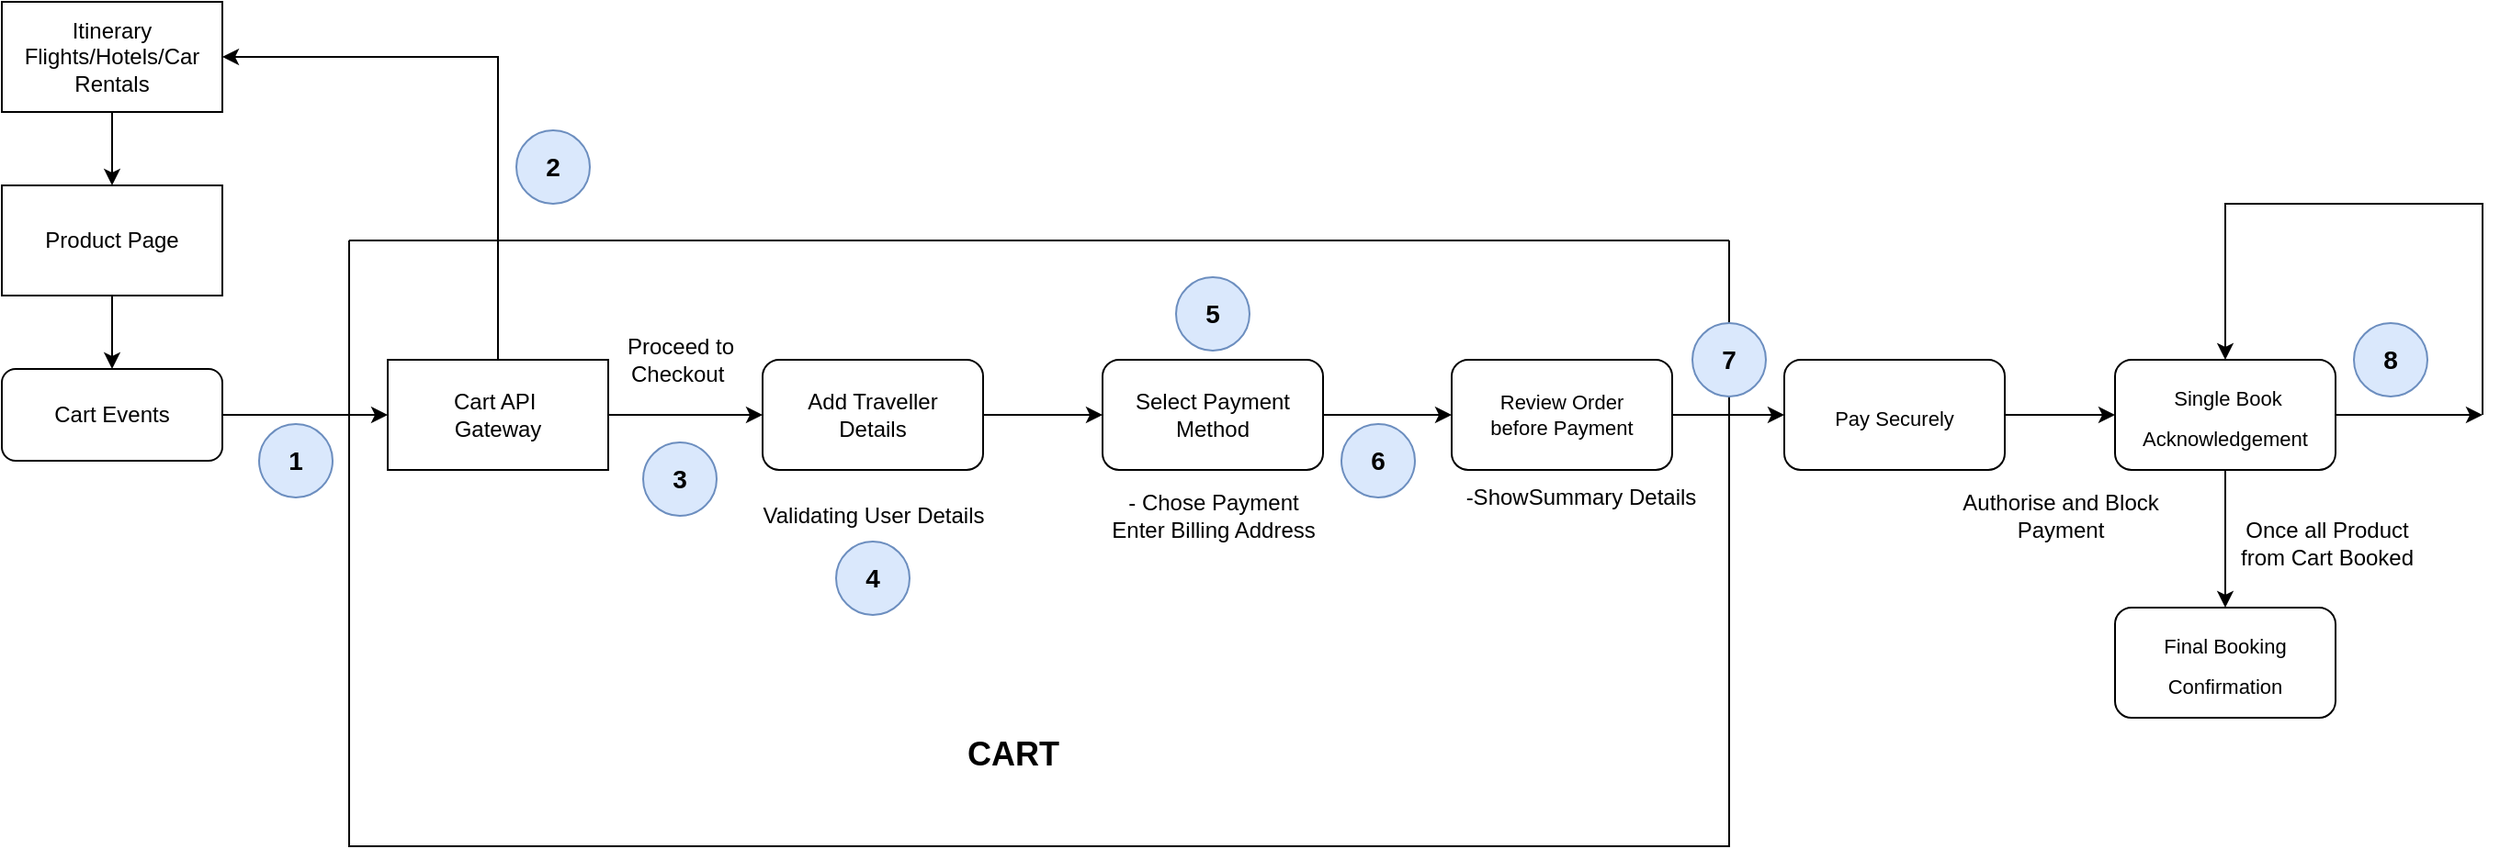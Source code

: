 <mxfile version="18.0.2" type="embed"><diagram id="nXlMbTtOhltN8MSmh6W0" name="Page-1"><mxGraphModel dx="1133" dy="791" grid="1" gridSize="10" guides="1" tooltips="1" connect="1" arrows="1" fold="1" page="1" pageScale="1" pageWidth="1169" pageHeight="827" math="0" shadow="0"><root><mxCell id="0"/><mxCell id="1" parent="0"/><mxCell id="tVF3ZYw4q2y55Jy2EUxW-3" value="" style="edgeStyle=orthogonalEdgeStyle;rounded=0;orthogonalLoop=1;jettySize=auto;html=1;" parent="1" source="tVF3ZYw4q2y55Jy2EUxW-1" target="tVF3ZYw4q2y55Jy2EUxW-2" edge="1"><mxGeometry relative="1" as="geometry"/></mxCell><mxCell id="tVF3ZYw4q2y55Jy2EUxW-1" value="Itinerary&lt;br&gt;Flights/Hotels/Car Rentals" style="rounded=0;whiteSpace=wrap;html=1;" parent="1" vertex="1"><mxGeometry x="70" y="40" width="120" height="60" as="geometry"/></mxCell><mxCell id="tVF3ZYw4q2y55Jy2EUxW-5" value="" style="edgeStyle=orthogonalEdgeStyle;rounded=0;orthogonalLoop=1;jettySize=auto;html=1;" parent="1" source="tVF3ZYw4q2y55Jy2EUxW-2" target="tVF3ZYw4q2y55Jy2EUxW-4" edge="1"><mxGeometry relative="1" as="geometry"/></mxCell><mxCell id="tVF3ZYw4q2y55Jy2EUxW-2" value="Product Page" style="rounded=0;whiteSpace=wrap;html=1;" parent="1" vertex="1"><mxGeometry x="70" y="140" width="120" height="60" as="geometry"/></mxCell><mxCell id="tVF3ZYw4q2y55Jy2EUxW-8" value="" style="edgeStyle=orthogonalEdgeStyle;rounded=0;orthogonalLoop=1;jettySize=auto;html=1;" parent="1" source="tVF3ZYw4q2y55Jy2EUxW-4" target="tVF3ZYw4q2y55Jy2EUxW-7" edge="1"><mxGeometry relative="1" as="geometry"/></mxCell><mxCell id="tVF3ZYw4q2y55Jy2EUxW-4" value="Cart Events" style="rounded=1;whiteSpace=wrap;html=1;" parent="1" vertex="1"><mxGeometry x="70" y="240" width="120" height="50" as="geometry"/></mxCell><mxCell id="tVF3ZYw4q2y55Jy2EUxW-22" style="edgeStyle=orthogonalEdgeStyle;rounded=0;orthogonalLoop=1;jettySize=auto;html=1;entryX=1;entryY=0.5;entryDx=0;entryDy=0;" parent="1" source="tVF3ZYw4q2y55Jy2EUxW-7" target="tVF3ZYw4q2y55Jy2EUxW-1" edge="1"><mxGeometry relative="1" as="geometry"><Array as="points"><mxPoint x="340" y="70"/></Array></mxGeometry></mxCell><mxCell id="tVF3ZYw4q2y55Jy2EUxW-24" value="" style="edgeStyle=orthogonalEdgeStyle;rounded=0;orthogonalLoop=1;jettySize=auto;html=1;" parent="1" source="tVF3ZYw4q2y55Jy2EUxW-7" target="tVF3ZYw4q2y55Jy2EUxW-23" edge="1"><mxGeometry relative="1" as="geometry"/></mxCell><mxCell id="tVF3ZYw4q2y55Jy2EUxW-7" value="Cart API&amp;nbsp;&lt;br&gt;Gateway" style="rounded=0;whiteSpace=wrap;html=1;" parent="1" vertex="1"><mxGeometry x="280" y="235" width="120" height="60" as="geometry"/></mxCell><mxCell id="tVF3ZYw4q2y55Jy2EUxW-40" value="" style="swimlane;startSize=0;fontSize=11;" parent="1" vertex="1"><mxGeometry x="259" y="170" width="751" height="330" as="geometry"/></mxCell><mxCell id="tVF3ZYw4q2y55Jy2EUxW-50" value="&lt;font style=&quot;font-size: 14px&quot;&gt;&lt;b&gt;3&lt;/b&gt;&lt;/font&gt;" style="ellipse;whiteSpace=wrap;html=1;aspect=fixed;fontSize=11;fillColor=#dae8fc;strokeColor=#6c8ebf;" parent="tVF3ZYw4q2y55Jy2EUxW-40" vertex="1"><mxGeometry x="160" y="110" width="40" height="40" as="geometry"/></mxCell><mxCell id="tVF3ZYw4q2y55Jy2EUxW-51" value="&lt;font style=&quot;font-size: 14px&quot;&gt;&lt;b&gt;4&lt;/b&gt;&lt;/font&gt;" style="ellipse;whiteSpace=wrap;html=1;aspect=fixed;fontSize=11;fillColor=#dae8fc;strokeColor=#6c8ebf;direction=south;" parent="tVF3ZYw4q2y55Jy2EUxW-40" vertex="1"><mxGeometry x="265" y="164" width="40" height="40" as="geometry"/></mxCell><mxCell id="tVF3ZYw4q2y55Jy2EUxW-53" value="&lt;font style=&quot;font-size: 14px&quot;&gt;&lt;b&gt;5&lt;/b&gt;&lt;/font&gt;" style="ellipse;whiteSpace=wrap;html=1;aspect=fixed;fontSize=11;fillColor=#dae8fc;strokeColor=#6c8ebf;" parent="tVF3ZYw4q2y55Jy2EUxW-40" vertex="1"><mxGeometry x="450" y="20" width="40" height="40" as="geometry"/></mxCell><mxCell id="tVF3ZYw4q2y55Jy2EUxW-54" value="&lt;font style=&quot;font-size: 14px&quot;&gt;&lt;b&gt;6&lt;/b&gt;&lt;/font&gt;" style="ellipse;whiteSpace=wrap;html=1;aspect=fixed;fontSize=11;fillColor=#dae8fc;strokeColor=#6c8ebf;" parent="tVF3ZYw4q2y55Jy2EUxW-40" vertex="1"><mxGeometry x="540" y="100" width="40" height="40" as="geometry"/></mxCell><mxCell id="tVF3ZYw4q2y55Jy2EUxW-23" value="Add Traveller &lt;br&gt;Details" style="rounded=1;whiteSpace=wrap;html=1;" parent="tVF3ZYw4q2y55Jy2EUxW-40" vertex="1"><mxGeometry x="225" y="65" width="120" height="60" as="geometry"/></mxCell><mxCell id="tVF3ZYw4q2y55Jy2EUxW-25" value="Proceed to&lt;br&gt;Checkout&amp;nbsp;" style="text;html=1;align=center;verticalAlign=middle;resizable=0;points=[];autosize=1;strokeColor=none;fillColor=none;" parent="tVF3ZYw4q2y55Jy2EUxW-40" vertex="1"><mxGeometry x="145" y="50" width="70" height="30" as="geometry"/></mxCell><mxCell id="DBaXZv1V1QqG7c9_ZOlZ-5" value="" style="edgeStyle=orthogonalEdgeStyle;rounded=0;orthogonalLoop=1;jettySize=auto;html=1;" parent="tVF3ZYw4q2y55Jy2EUxW-40" source="tVF3ZYw4q2y55Jy2EUxW-26" target="tVF3ZYw4q2y55Jy2EUxW-29" edge="1"><mxGeometry relative="1" as="geometry"/></mxCell><mxCell id="tVF3ZYw4q2y55Jy2EUxW-26" value="Select Payment&lt;br&gt;Method" style="rounded=1;whiteSpace=wrap;html=1;" parent="tVF3ZYw4q2y55Jy2EUxW-40" vertex="1"><mxGeometry x="410" y="65" width="120" height="60" as="geometry"/></mxCell><mxCell id="tVF3ZYw4q2y55Jy2EUxW-27" value="" style="edgeStyle=orthogonalEdgeStyle;rounded=0;orthogonalLoop=1;jettySize=auto;html=1;" parent="tVF3ZYw4q2y55Jy2EUxW-40" source="tVF3ZYw4q2y55Jy2EUxW-23" target="tVF3ZYw4q2y55Jy2EUxW-26" edge="1"><mxGeometry relative="1" as="geometry"/></mxCell><mxCell id="tVF3ZYw4q2y55Jy2EUxW-30" value="Validating User Details" style="text;html=1;align=center;verticalAlign=middle;resizable=0;points=[];autosize=1;strokeColor=none;fillColor=none;" parent="tVF3ZYw4q2y55Jy2EUxW-40" vertex="1"><mxGeometry x="215" y="140" width="140" height="20" as="geometry"/></mxCell><mxCell id="tVF3ZYw4q2y55Jy2EUxW-28" value="- Chose Payment&lt;br&gt;Enter Billing Address" style="text;html=1;align=center;verticalAlign=middle;resizable=0;points=[];autosize=1;strokeColor=none;fillColor=none;" parent="tVF3ZYw4q2y55Jy2EUxW-40" vertex="1"><mxGeometry x="405" y="135" width="130" height="30" as="geometry"/></mxCell><mxCell id="tVF3ZYw4q2y55Jy2EUxW-29" value="Review Order &lt;br&gt;before Payment" style="rounded=1;whiteSpace=wrap;html=1;fontSize=11;" parent="tVF3ZYw4q2y55Jy2EUxW-40" vertex="1"><mxGeometry x="600" y="65" width="120" height="60" as="geometry"/></mxCell><mxCell id="tVF3ZYw4q2y55Jy2EUxW-31" value="-ShowSummary Details" style="text;html=1;align=center;verticalAlign=middle;resizable=0;points=[];autosize=1;strokeColor=none;fillColor=none;" parent="tVF3ZYw4q2y55Jy2EUxW-40" vertex="1"><mxGeometry x="600" y="130" width="140" height="20" as="geometry"/></mxCell><mxCell id="tVF3ZYw4q2y55Jy2EUxW-45" value="&lt;font style=&quot;font-size: 14px&quot;&gt;&lt;b&gt;1&lt;/b&gt;&lt;/font&gt;" style="ellipse;whiteSpace=wrap;html=1;aspect=fixed;fontSize=11;fillColor=#dae8fc;strokeColor=#6c8ebf;" parent="1" vertex="1"><mxGeometry x="210" y="270" width="40" height="40" as="geometry"/></mxCell><mxCell id="tVF3ZYw4q2y55Jy2EUxW-56" value="&lt;font style=&quot;font-size: 14px&quot;&gt;&lt;b&gt;2&lt;/b&gt;&lt;/font&gt;" style="ellipse;whiteSpace=wrap;html=1;aspect=fixed;fontSize=11;fillColor=#dae8fc;strokeColor=#6c8ebf;" parent="1" vertex="1"><mxGeometry x="350" y="110" width="40" height="40" as="geometry"/></mxCell><mxCell id="AoUSCByEcpvSyFIGcTA_-2" value="" style="edgeStyle=orthogonalEdgeStyle;rounded=0;orthogonalLoop=1;jettySize=auto;html=1;" parent="1" source="DBaXZv1V1QqG7c9_ZOlZ-1" target="AoUSCByEcpvSyFIGcTA_-1" edge="1"><mxGeometry relative="1" as="geometry"/></mxCell><mxCell id="Zh-qZJxGnIZhDM2npchD-3" style="edgeStyle=orthogonalEdgeStyle;rounded=0;orthogonalLoop=1;jettySize=auto;html=1;" edge="1" parent="1" source="DBaXZv1V1QqG7c9_ZOlZ-1"><mxGeometry relative="1" as="geometry"><mxPoint x="1420" y="265" as="targetPoint"/></mxGeometry></mxCell><mxCell id="DBaXZv1V1QqG7c9_ZOlZ-1" value="&lt;span style=&quot;font-size: 11px&quot;&gt;&amp;nbsp;Single&amp;nbsp;&lt;/span&gt;&lt;span style=&quot;font-size: 11px&quot;&gt;Book&lt;/span&gt;&lt;span style=&quot;font-size: 11px&quot;&gt;&lt;br&gt;Acknowledgement&lt;/span&gt;" style="rounded=1;whiteSpace=wrap;html=1;fontSize=18;" parent="1" vertex="1"><mxGeometry x="1220" y="235" width="120" height="60" as="geometry"/></mxCell><mxCell id="DBaXZv1V1QqG7c9_ZOlZ-8" value="" style="edgeStyle=orthogonalEdgeStyle;rounded=0;orthogonalLoop=1;jettySize=auto;html=1;" parent="1" source="tVF3ZYw4q2y55Jy2EUxW-58" target="DBaXZv1V1QqG7c9_ZOlZ-1" edge="1"><mxGeometry relative="1" as="geometry"/></mxCell><mxCell id="tVF3ZYw4q2y55Jy2EUxW-58" value="&lt;span style=&quot;font-size: 11px&quot;&gt;Pay Securely&lt;/span&gt;" style="rounded=1;whiteSpace=wrap;html=1;fontSize=18;" parent="1" vertex="1"><mxGeometry x="1040" y="235" width="120" height="60" as="geometry"/></mxCell><mxCell id="tVF3ZYw4q2y55Jy2EUxW-60" value="" style="edgeStyle=orthogonalEdgeStyle;rounded=0;orthogonalLoop=1;jettySize=auto;html=1;fontSize=18;strokeColor=#000000;" parent="1" source="tVF3ZYw4q2y55Jy2EUxW-29" target="tVF3ZYw4q2y55Jy2EUxW-58" edge="1"><mxGeometry relative="1" as="geometry"/></mxCell><mxCell id="tVF3ZYw4q2y55Jy2EUxW-55" value="&lt;font style=&quot;font-size: 14px&quot;&gt;&lt;b&gt;7&lt;/b&gt;&lt;/font&gt;" style="ellipse;whiteSpace=wrap;html=1;aspect=fixed;fontSize=11;fillColor=#dae8fc;strokeColor=#6c8ebf;" parent="1" vertex="1"><mxGeometry x="990" y="215" width="40" height="40" as="geometry"/></mxCell><mxCell id="DBaXZv1V1QqG7c9_ZOlZ-19" value="&lt;font style=&quot;font-size: 14px&quot;&gt;&lt;b&gt;8&lt;/b&gt;&lt;/font&gt;" style="ellipse;whiteSpace=wrap;html=1;aspect=fixed;fontSize=11;fillColor=#dae8fc;strokeColor=#6c8ebf;" parent="1" vertex="1"><mxGeometry x="1350" y="215" width="40" height="40" as="geometry"/></mxCell><mxCell id="DBaXZv1V1QqG7c9_ZOlZ-20" value="&lt;b&gt;&lt;font style=&quot;font-size: 18px&quot;&gt;CART&lt;/font&gt;&lt;/b&gt;" style="text;html=1;align=center;verticalAlign=middle;resizable=0;points=[];autosize=1;strokeColor=none;fillColor=none;" parent="1" vertex="1"><mxGeometry x="585" y="440" width="70" height="20" as="geometry"/></mxCell><mxCell id="AoUSCByEcpvSyFIGcTA_-1" value="&lt;span style=&quot;font-size: 11px&quot;&gt;Final Booking Confirmation&lt;/span&gt;" style="rounded=1;whiteSpace=wrap;html=1;fontSize=18;" parent="1" vertex="1"><mxGeometry x="1220" y="370" width="120" height="60" as="geometry"/></mxCell><mxCell id="AoUSCByEcpvSyFIGcTA_-3" value="Once all Product &lt;br&gt;from Cart Booked" style="text;html=1;align=center;verticalAlign=middle;resizable=0;points=[];autosize=1;strokeColor=none;fillColor=none;" parent="1" vertex="1"><mxGeometry x="1280" y="320" width="110" height="30" as="geometry"/></mxCell><mxCell id="Zh-qZJxGnIZhDM2npchD-1" value="Authorise and Block&lt;br&gt;Payment" style="text;html=1;align=center;verticalAlign=middle;resizable=0;points=[];autosize=1;strokeColor=none;fillColor=none;" vertex="1" parent="1"><mxGeometry x="1130" y="305" width="120" height="30" as="geometry"/></mxCell><mxCell id="Zh-qZJxGnIZhDM2npchD-4" style="edgeStyle=orthogonalEdgeStyle;rounded=0;orthogonalLoop=1;jettySize=auto;html=1;entryX=0.5;entryY=0;entryDx=0;entryDy=0;" edge="1" parent="1" target="DBaXZv1V1QqG7c9_ZOlZ-1"><mxGeometry relative="1" as="geometry"><Array as="points"><mxPoint x="1420" y="150"/><mxPoint x="1280" y="150"/></Array><mxPoint x="1420" y="265" as="sourcePoint"/><mxPoint x="1280" y="200" as="targetPoint"/></mxGeometry></mxCell></root></mxGraphModel></diagram></mxfile>